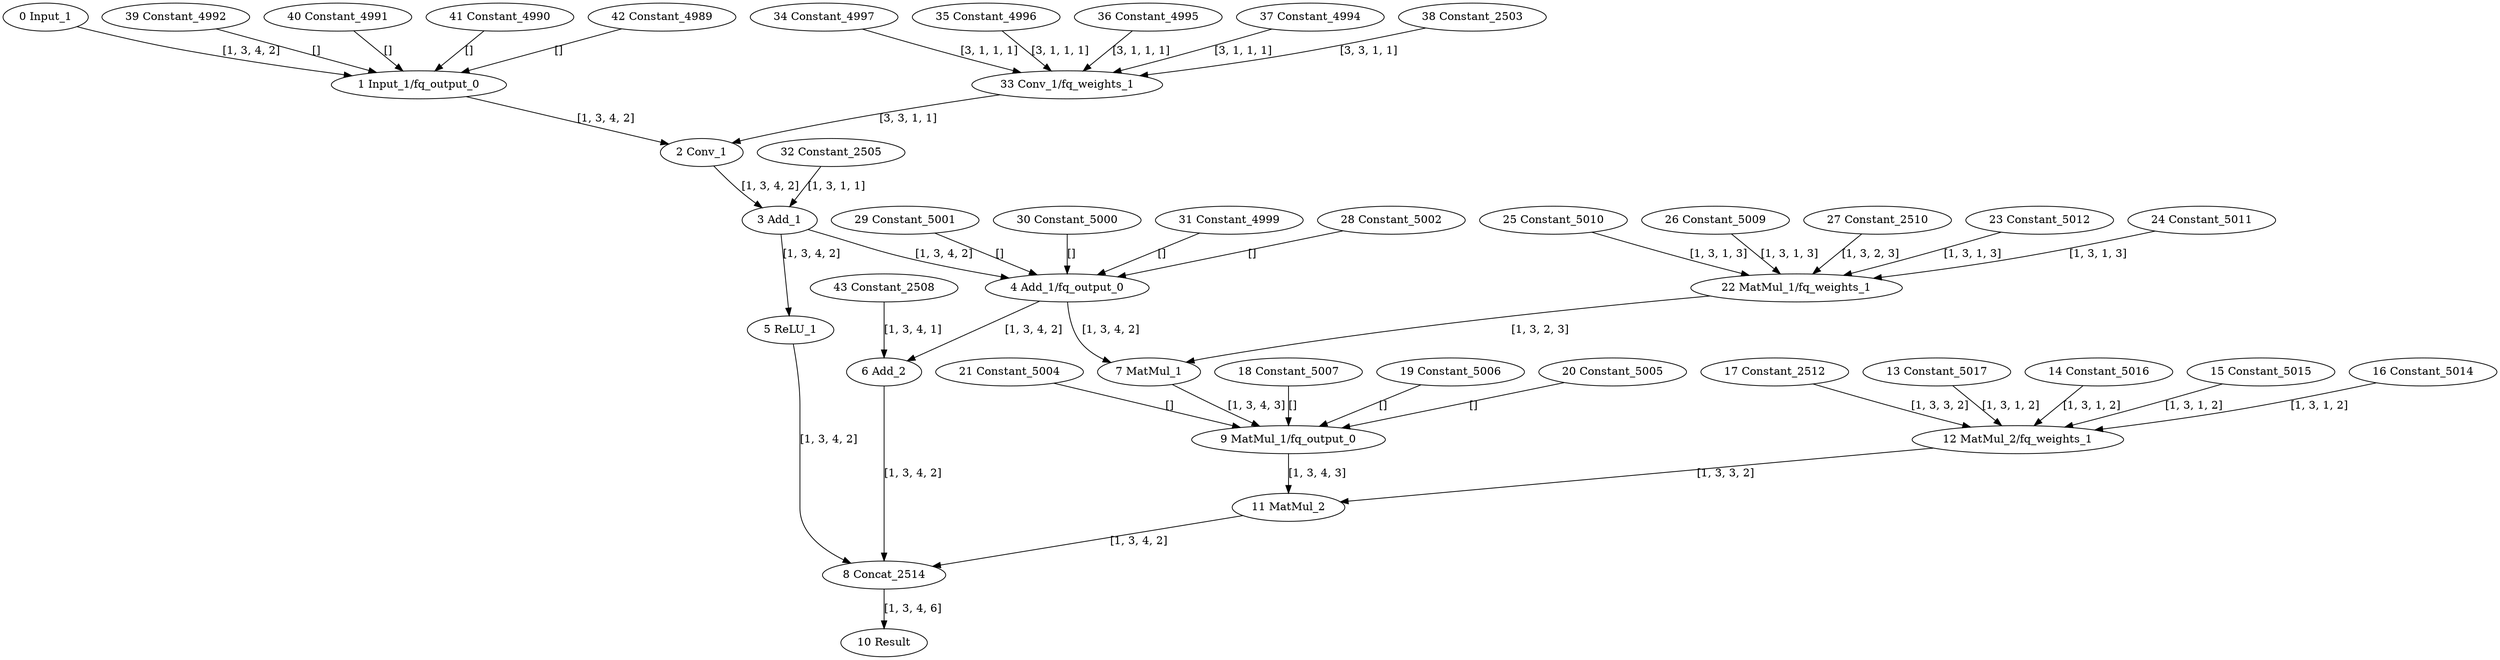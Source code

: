 strict digraph  {
"0 Input_1" [id=0, type=Parameter];
"1 Input_1/fq_output_0" [id=1, type=FakeQuantize];
"2 Conv_1" [id=2, type=Convolution];
"3 Add_1" [id=3, type=Add];
"4 Add_1/fq_output_0" [id=4, type=FakeQuantize];
"5 ReLU_1" [id=5, type=Relu];
"6 Add_2" [id=6, type=Add];
"7 MatMul_1" [id=7, type=MatMul];
"8 Concat_2514" [id=8, type=Concat];
"9 MatMul_1/fq_output_0" [id=9, type=FakeQuantize];
"10 Result" [id=10, type=Result];
"11 MatMul_2" [id=11, type=MatMul];
"12 MatMul_2/fq_weights_1" [id=12, type=FakeQuantize];
"13 Constant_5017" [id=13, type=Constant];
"14 Constant_5016" [id=14, type=Constant];
"15 Constant_5015" [id=15, type=Constant];
"16 Constant_5014" [id=16, type=Constant];
"17 Constant_2512" [id=17, type=Constant];
"18 Constant_5007" [id=18, type=Constant];
"19 Constant_5006" [id=19, type=Constant];
"20 Constant_5005" [id=20, type=Constant];
"21 Constant_5004" [id=21, type=Constant];
"22 MatMul_1/fq_weights_1" [id=22, type=FakeQuantize];
"23 Constant_5012" [id=23, type=Constant];
"24 Constant_5011" [id=24, type=Constant];
"25 Constant_5010" [id=25, type=Constant];
"26 Constant_5009" [id=26, type=Constant];
"27 Constant_2510" [id=27, type=Constant];
"28 Constant_5002" [id=28, type=Constant];
"29 Constant_5001" [id=29, type=Constant];
"30 Constant_5000" [id=30, type=Constant];
"31 Constant_4999" [id=31, type=Constant];
"32 Constant_2505" [id=32, type=Constant];
"33 Conv_1/fq_weights_1" [id=33, type=FakeQuantize];
"34 Constant_4997" [id=34, type=Constant];
"35 Constant_4996" [id=35, type=Constant];
"36 Constant_4995" [id=36, type=Constant];
"37 Constant_4994" [id=37, type=Constant];
"38 Constant_2503" [id=38, type=Constant];
"39 Constant_4992" [id=39, type=Constant];
"40 Constant_4991" [id=40, type=Constant];
"41 Constant_4990" [id=41, type=Constant];
"42 Constant_4989" [id=42, type=Constant];
"43 Constant_2508" [id=43, type=Constant];
"0 Input_1" -> "1 Input_1/fq_output_0"  [label="[1, 3, 4, 2]", style=solid];
"1 Input_1/fq_output_0" -> "2 Conv_1"  [label="[1, 3, 4, 2]", style=solid];
"2 Conv_1" -> "3 Add_1"  [label="[1, 3, 4, 2]", style=solid];
"3 Add_1" -> "4 Add_1/fq_output_0"  [label="[1, 3, 4, 2]", style=solid];
"3 Add_1" -> "5 ReLU_1"  [label="[1, 3, 4, 2]", style=solid];
"4 Add_1/fq_output_0" -> "6 Add_2"  [label="[1, 3, 4, 2]", style=solid];
"4 Add_1/fq_output_0" -> "7 MatMul_1"  [label="[1, 3, 4, 2]", style=solid];
"5 ReLU_1" -> "8 Concat_2514"  [label="[1, 3, 4, 2]", style=solid];
"6 Add_2" -> "8 Concat_2514"  [label="[1, 3, 4, 2]", style=solid];
"7 MatMul_1" -> "9 MatMul_1/fq_output_0"  [label="[1, 3, 4, 3]", style=solid];
"8 Concat_2514" -> "10 Result"  [label="[1, 3, 4, 6]", style=solid];
"9 MatMul_1/fq_output_0" -> "11 MatMul_2"  [label="[1, 3, 4, 3]", style=solid];
"11 MatMul_2" -> "8 Concat_2514"  [label="[1, 3, 4, 2]", style=solid];
"12 MatMul_2/fq_weights_1" -> "11 MatMul_2"  [label="[1, 3, 3, 2]", style=solid];
"13 Constant_5017" -> "12 MatMul_2/fq_weights_1"  [label="[1, 3, 1, 2]", style=solid];
"14 Constant_5016" -> "12 MatMul_2/fq_weights_1"  [label="[1, 3, 1, 2]", style=solid];
"15 Constant_5015" -> "12 MatMul_2/fq_weights_1"  [label="[1, 3, 1, 2]", style=solid];
"16 Constant_5014" -> "12 MatMul_2/fq_weights_1"  [label="[1, 3, 1, 2]", style=solid];
"17 Constant_2512" -> "12 MatMul_2/fq_weights_1"  [label="[1, 3, 3, 2]", style=solid];
"18 Constant_5007" -> "9 MatMul_1/fq_output_0"  [label="[]", style=solid];
"19 Constant_5006" -> "9 MatMul_1/fq_output_0"  [label="[]", style=solid];
"20 Constant_5005" -> "9 MatMul_1/fq_output_0"  [label="[]", style=solid];
"21 Constant_5004" -> "9 MatMul_1/fq_output_0"  [label="[]", style=solid];
"22 MatMul_1/fq_weights_1" -> "7 MatMul_1"  [label="[1, 3, 2, 3]", style=solid];
"23 Constant_5012" -> "22 MatMul_1/fq_weights_1"  [label="[1, 3, 1, 3]", style=solid];
"24 Constant_5011" -> "22 MatMul_1/fq_weights_1"  [label="[1, 3, 1, 3]", style=solid];
"25 Constant_5010" -> "22 MatMul_1/fq_weights_1"  [label="[1, 3, 1, 3]", style=solid];
"26 Constant_5009" -> "22 MatMul_1/fq_weights_1"  [label="[1, 3, 1, 3]", style=solid];
"27 Constant_2510" -> "22 MatMul_1/fq_weights_1"  [label="[1, 3, 2, 3]", style=solid];
"28 Constant_5002" -> "4 Add_1/fq_output_0"  [label="[]", style=solid];
"29 Constant_5001" -> "4 Add_1/fq_output_0"  [label="[]", style=solid];
"30 Constant_5000" -> "4 Add_1/fq_output_0"  [label="[]", style=solid];
"31 Constant_4999" -> "4 Add_1/fq_output_0"  [label="[]", style=solid];
"32 Constant_2505" -> "3 Add_1"  [label="[1, 3, 1, 1]", style=solid];
"33 Conv_1/fq_weights_1" -> "2 Conv_1"  [label="[3, 3, 1, 1]", style=solid];
"34 Constant_4997" -> "33 Conv_1/fq_weights_1"  [label="[3, 1, 1, 1]", style=solid];
"35 Constant_4996" -> "33 Conv_1/fq_weights_1"  [label="[3, 1, 1, 1]", style=solid];
"36 Constant_4995" -> "33 Conv_1/fq_weights_1"  [label="[3, 1, 1, 1]", style=solid];
"37 Constant_4994" -> "33 Conv_1/fq_weights_1"  [label="[3, 1, 1, 1]", style=solid];
"38 Constant_2503" -> "33 Conv_1/fq_weights_1"  [label="[3, 3, 1, 1]", style=solid];
"39 Constant_4992" -> "1 Input_1/fq_output_0"  [label="[]", style=solid];
"40 Constant_4991" -> "1 Input_1/fq_output_0"  [label="[]", style=solid];
"41 Constant_4990" -> "1 Input_1/fq_output_0"  [label="[]", style=solid];
"42 Constant_4989" -> "1 Input_1/fq_output_0"  [label="[]", style=solid];
"43 Constant_2508" -> "6 Add_2"  [label="[1, 3, 4, 1]", style=solid];
}
